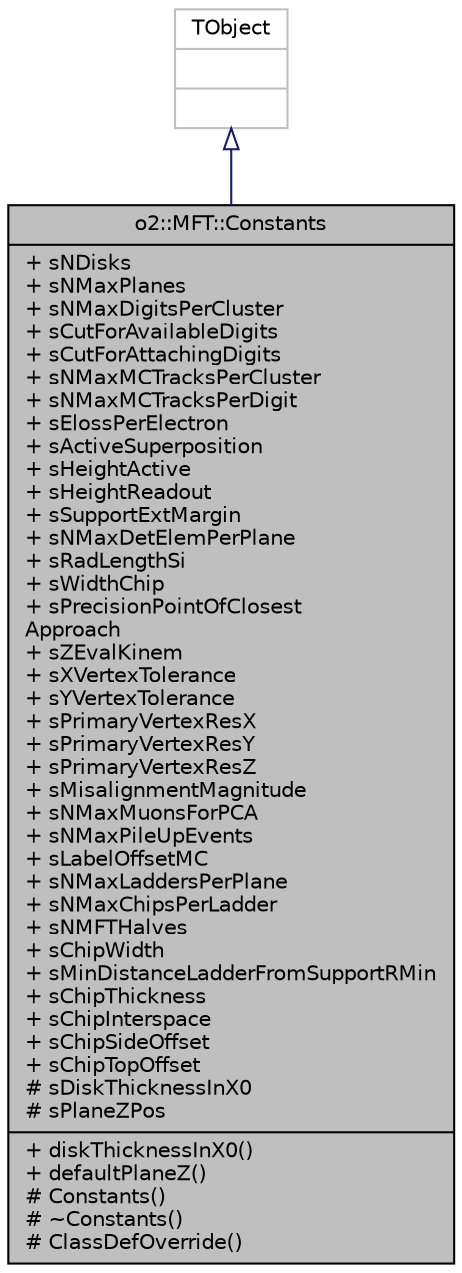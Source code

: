 digraph "o2::MFT::Constants"
{
 // INTERACTIVE_SVG=YES
  bgcolor="transparent";
  edge [fontname="Helvetica",fontsize="10",labelfontname="Helvetica",labelfontsize="10"];
  node [fontname="Helvetica",fontsize="10",shape=record];
  Node1 [label="{o2::MFT::Constants\n|+ sNDisks\l+ sNMaxPlanes\l+ sNMaxDigitsPerCluster\l+ sCutForAvailableDigits\l+ sCutForAttachingDigits\l+ sNMaxMCTracksPerCluster\l+ sNMaxMCTracksPerDigit\l+ sElossPerElectron\l+ sActiveSuperposition\l+ sHeightActive\l+ sHeightReadout\l+ sSupportExtMargin\l+ sNMaxDetElemPerPlane\l+ sRadLengthSi\l+ sWidthChip\l+ sPrecisionPointOfClosest\lApproach\l+ sZEvalKinem\l+ sXVertexTolerance\l+ sYVertexTolerance\l+ sPrimaryVertexResX\l+ sPrimaryVertexResY\l+ sPrimaryVertexResZ\l+ sMisalignmentMagnitude\l+ sNMaxMuonsForPCA\l+ sNMaxPileUpEvents\l+ sLabelOffsetMC\l+ sNMaxLaddersPerPlane\l+ sNMaxChipsPerLadder\l+ sNMFTHalves\l+ sChipWidth\l+ sMinDistanceLadderFromSupportRMin\l+ sChipThickness\l+ sChipInterspace\l+ sChipSideOffset\l+ sChipTopOffset\l# sDiskThicknessInX0\l# sPlaneZPos\l|+ diskThicknessInX0()\l+ defaultPlaneZ()\l# Constants()\l# ~Constants()\l# ClassDefOverride()\l}",height=0.2,width=0.4,color="black", fillcolor="grey75", style="filled" fontcolor="black"];
  Node2 -> Node1 [dir="back",color="midnightblue",fontsize="10",style="solid",arrowtail="onormal",fontname="Helvetica"];
  Node2 [label="{TObject\n||}",height=0.2,width=0.4,color="grey75"];
}
